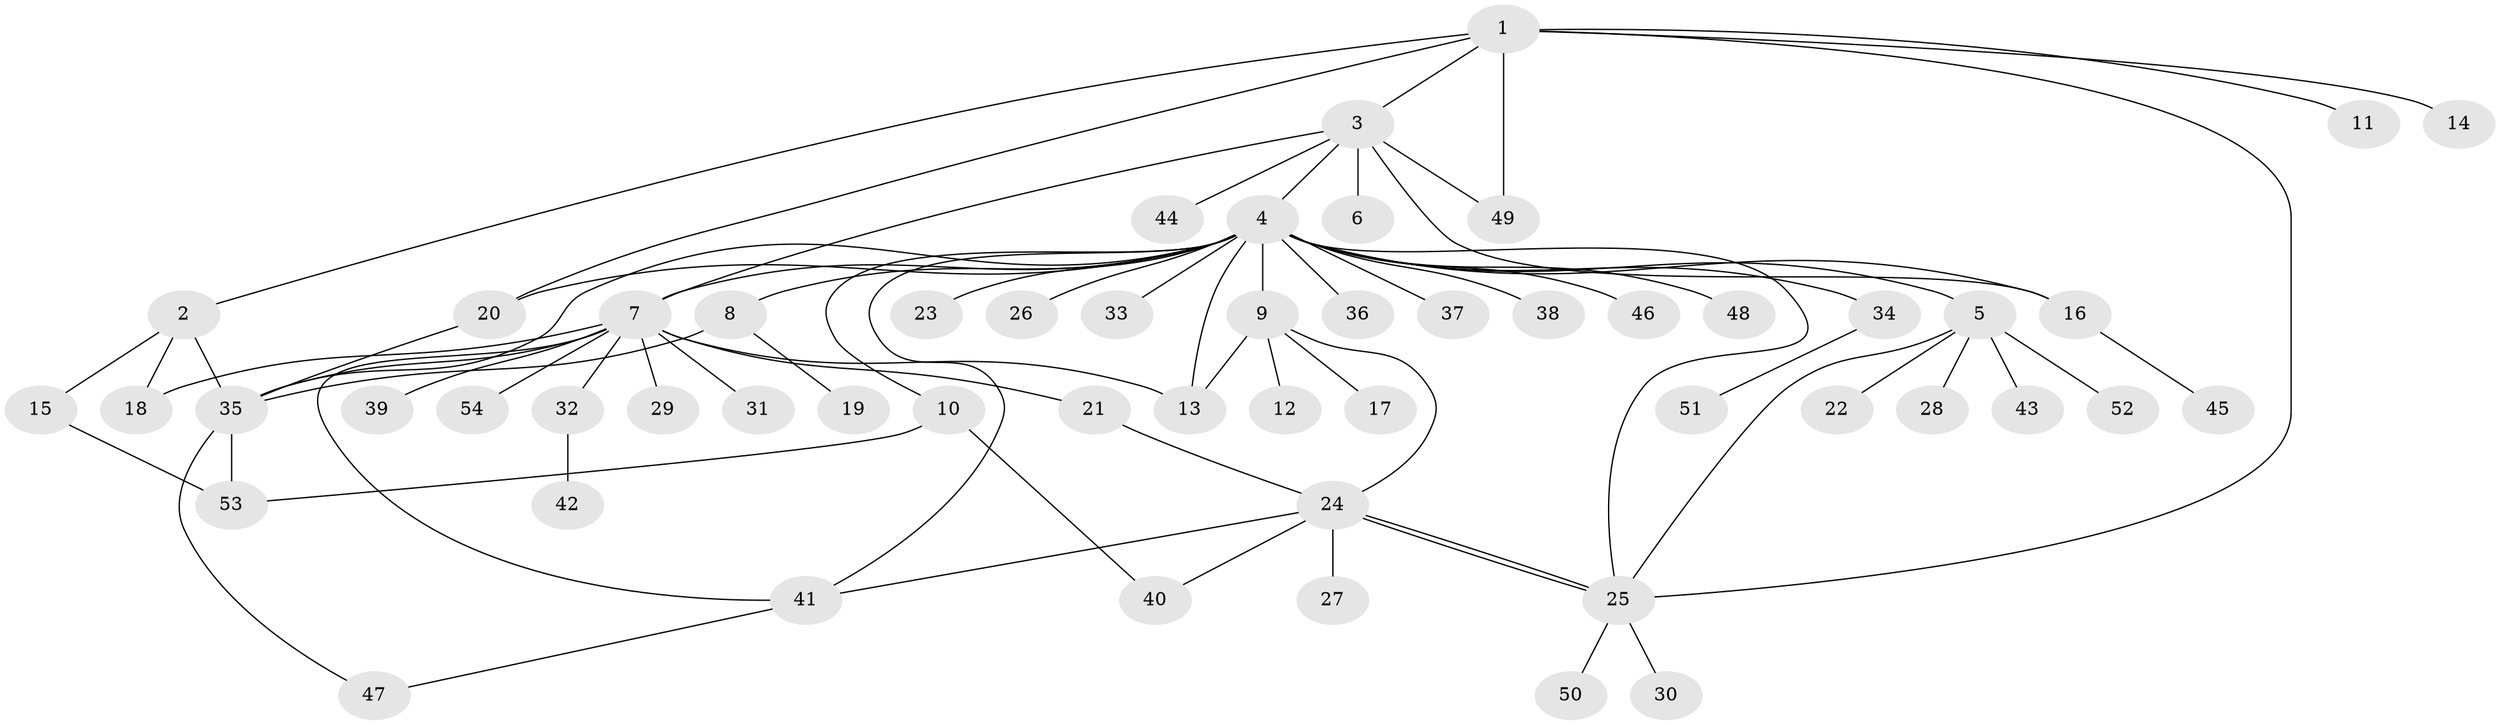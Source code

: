 // coarse degree distribution, {6: 0.10256410256410256, 7: 0.02564102564102564, 19: 0.02564102564102564, 5: 0.05128205128205128, 11: 0.02564102564102564, 2: 0.10256410256410256, 3: 0.07692307692307693, 1: 0.5641025641025641, 4: 0.02564102564102564}
// Generated by graph-tools (version 1.1) at 2025/41/03/06/25 10:41:46]
// undirected, 54 vertices, 75 edges
graph export_dot {
graph [start="1"]
  node [color=gray90,style=filled];
  1;
  2;
  3;
  4;
  5;
  6;
  7;
  8;
  9;
  10;
  11;
  12;
  13;
  14;
  15;
  16;
  17;
  18;
  19;
  20;
  21;
  22;
  23;
  24;
  25;
  26;
  27;
  28;
  29;
  30;
  31;
  32;
  33;
  34;
  35;
  36;
  37;
  38;
  39;
  40;
  41;
  42;
  43;
  44;
  45;
  46;
  47;
  48;
  49;
  50;
  51;
  52;
  53;
  54;
  1 -- 2;
  1 -- 3;
  1 -- 11;
  1 -- 14;
  1 -- 20;
  1 -- 25;
  1 -- 49;
  2 -- 15;
  2 -- 18;
  2 -- 35;
  3 -- 4;
  3 -- 6;
  3 -- 7;
  3 -- 16;
  3 -- 44;
  3 -- 49;
  4 -- 5;
  4 -- 7;
  4 -- 8;
  4 -- 9;
  4 -- 10;
  4 -- 13;
  4 -- 16;
  4 -- 20;
  4 -- 23;
  4 -- 25;
  4 -- 26;
  4 -- 33;
  4 -- 34;
  4 -- 35;
  4 -- 36;
  4 -- 37;
  4 -- 38;
  4 -- 41;
  4 -- 46;
  4 -- 48;
  5 -- 22;
  5 -- 25;
  5 -- 28;
  5 -- 43;
  5 -- 52;
  7 -- 13;
  7 -- 18;
  7 -- 21;
  7 -- 29;
  7 -- 31;
  7 -- 32;
  7 -- 35;
  7 -- 39;
  7 -- 41;
  7 -- 54;
  8 -- 19;
  8 -- 35;
  9 -- 12;
  9 -- 13;
  9 -- 17;
  9 -- 24;
  10 -- 40;
  10 -- 53;
  15 -- 53;
  16 -- 45;
  20 -- 35;
  21 -- 24;
  24 -- 25;
  24 -- 25;
  24 -- 27;
  24 -- 40;
  24 -- 41;
  25 -- 30;
  25 -- 50;
  32 -- 42;
  34 -- 51;
  35 -- 47;
  35 -- 53;
  41 -- 47;
}
